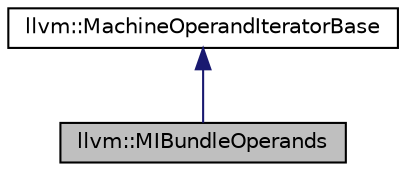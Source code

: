 digraph "llvm::MIBundleOperands"
{
 // LATEX_PDF_SIZE
  bgcolor="transparent";
  edge [fontname="Helvetica",fontsize="10",labelfontname="Helvetica",labelfontsize="10"];
  node [fontname="Helvetica",fontsize="10",shape="box"];
  Node1 [label="llvm::MIBundleOperands",height=0.2,width=0.4,color="black", fillcolor="grey75", style="filled", fontcolor="black",tooltip="MIBundleOperands - Iterate over all operands in a bundle of machine instructions."];
  Node2 -> Node1 [dir="back",color="midnightblue",fontsize="10",style="solid",fontname="Helvetica"];
  Node2 [label="llvm::MachineOperandIteratorBase",height=0.2,width=0.4,color="black",URL="$classllvm_1_1MachineOperandIteratorBase.html",tooltip="MachineOperandIteratorBase - Iterator that can visit all operands on a MachineInstr,..."];
}
